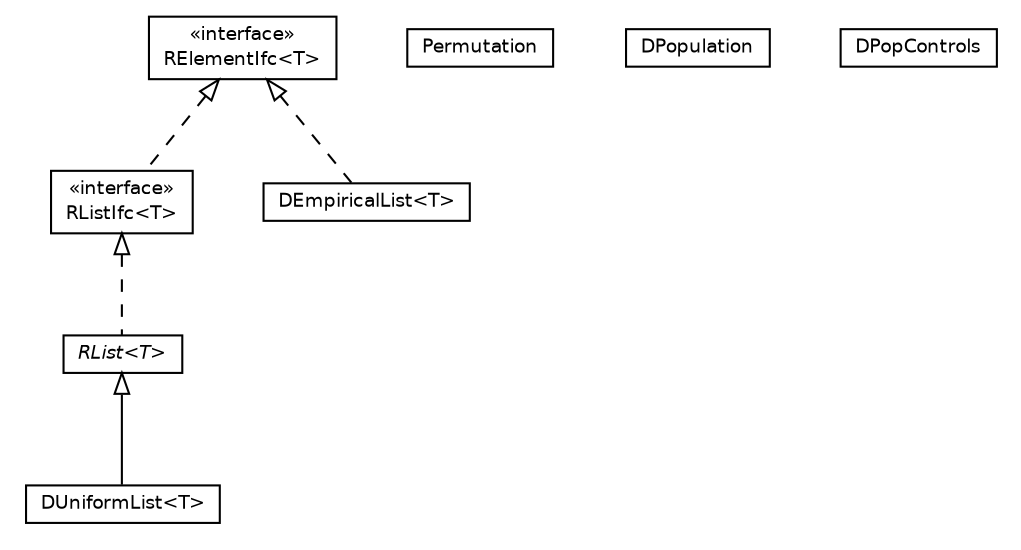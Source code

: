 #!/usr/local/bin/dot
#
# Class diagram 
# Generated by UMLGraph version 5.4 (http://www.umlgraph.org/)
#

digraph G {
	edge [fontname="Helvetica",fontsize=10,labelfontname="Helvetica",labelfontsize=10];
	node [fontname="Helvetica",fontsize=10,shape=plaintext];
	nodesep=0.25;
	ranksep=0.5;
	// jsl.utilities.random.robj.RListIfc<T>
	c12696 [label=<<table title="jsl.utilities.random.robj.RListIfc" border="0" cellborder="1" cellspacing="0" cellpadding="2" port="p" href="./RListIfc.html">
		<tr><td><table border="0" cellspacing="0" cellpadding="1">
<tr><td align="center" balign="center"> &#171;interface&#187; </td></tr>
<tr><td align="center" balign="center"> RListIfc&lt;T&gt; </td></tr>
		</table></td></tr>
		</table>>, URL="./RListIfc.html", fontname="Helvetica", fontcolor="black", fontsize=9.0];
	// jsl.utilities.random.robj.RList<T>
	c12697 [label=<<table title="jsl.utilities.random.robj.RList" border="0" cellborder="1" cellspacing="0" cellpadding="2" port="p" href="./RList.html">
		<tr><td><table border="0" cellspacing="0" cellpadding="1">
<tr><td align="center" balign="center"><font face="Helvetica-Oblique"> RList&lt;T&gt; </font></td></tr>
		</table></td></tr>
		</table>>, URL="./RList.html", fontname="Helvetica", fontcolor="black", fontsize=9.0];
	// jsl.utilities.random.robj.RElementIfc<T>
	c12698 [label=<<table title="jsl.utilities.random.robj.RElementIfc" border="0" cellborder="1" cellspacing="0" cellpadding="2" port="p" href="./RElementIfc.html">
		<tr><td><table border="0" cellspacing="0" cellpadding="1">
<tr><td align="center" balign="center"> &#171;interface&#187; </td></tr>
<tr><td align="center" balign="center"> RElementIfc&lt;T&gt; </td></tr>
		</table></td></tr>
		</table>>, URL="./RElementIfc.html", fontname="Helvetica", fontcolor="black", fontsize=9.0];
	// jsl.utilities.random.robj.Permutation
	c12699 [label=<<table title="jsl.utilities.random.robj.Permutation" border="0" cellborder="1" cellspacing="0" cellpadding="2" port="p" href="./Permutation.html">
		<tr><td><table border="0" cellspacing="0" cellpadding="1">
<tr><td align="center" balign="center"> Permutation </td></tr>
		</table></td></tr>
		</table>>, URL="./Permutation.html", fontname="Helvetica", fontcolor="black", fontsize=9.0];
	// jsl.utilities.random.robj.DUniformList<T>
	c12700 [label=<<table title="jsl.utilities.random.robj.DUniformList" border="0" cellborder="1" cellspacing="0" cellpadding="2" port="p" href="./DUniformList.html">
		<tr><td><table border="0" cellspacing="0" cellpadding="1">
<tr><td align="center" balign="center"> DUniformList&lt;T&gt; </td></tr>
		</table></td></tr>
		</table>>, URL="./DUniformList.html", fontname="Helvetica", fontcolor="black", fontsize=9.0];
	// jsl.utilities.random.robj.DPopulation
	c12701 [label=<<table title="jsl.utilities.random.robj.DPopulation" border="0" cellborder="1" cellspacing="0" cellpadding="2" port="p" href="./DPopulation.html">
		<tr><td><table border="0" cellspacing="0" cellpadding="1">
<tr><td align="center" balign="center"> DPopulation </td></tr>
		</table></td></tr>
		</table>>, URL="./DPopulation.html", fontname="Helvetica", fontcolor="black", fontsize=9.0];
	// jsl.utilities.random.robj.DPopulation.DPopControls
	c12702 [label=<<table title="jsl.utilities.random.robj.DPopulation.DPopControls" border="0" cellborder="1" cellspacing="0" cellpadding="2" port="p" href="./DPopulation.DPopControls.html">
		<tr><td><table border="0" cellspacing="0" cellpadding="1">
<tr><td align="center" balign="center"> DPopControls </td></tr>
		</table></td></tr>
		</table>>, URL="./DPopulation.DPopControls.html", fontname="Helvetica", fontcolor="black", fontsize=9.0];
	// jsl.utilities.random.robj.DEmpiricalList<T>
	c12703 [label=<<table title="jsl.utilities.random.robj.DEmpiricalList" border="0" cellborder="1" cellspacing="0" cellpadding="2" port="p" href="./DEmpiricalList.html">
		<tr><td><table border="0" cellspacing="0" cellpadding="1">
<tr><td align="center" balign="center"> DEmpiricalList&lt;T&gt; </td></tr>
		</table></td></tr>
		</table>>, URL="./DEmpiricalList.html", fontname="Helvetica", fontcolor="black", fontsize=9.0];
	//jsl.utilities.random.robj.RListIfc<T> implements jsl.utilities.random.robj.RElementIfc<T>
	c12698:p -> c12696:p [dir=back,arrowtail=empty,style=dashed];
	//jsl.utilities.random.robj.RList<T> implements jsl.utilities.random.robj.RListIfc<T>
	c12696:p -> c12697:p [dir=back,arrowtail=empty,style=dashed];
	//jsl.utilities.random.robj.DUniformList<T> extends jsl.utilities.random.robj.RList<T>
	c12697:p -> c12700:p [dir=back,arrowtail=empty];
	//jsl.utilities.random.robj.DEmpiricalList<T> implements jsl.utilities.random.robj.RElementIfc<T>
	c12698:p -> c12703:p [dir=back,arrowtail=empty,style=dashed];
}

